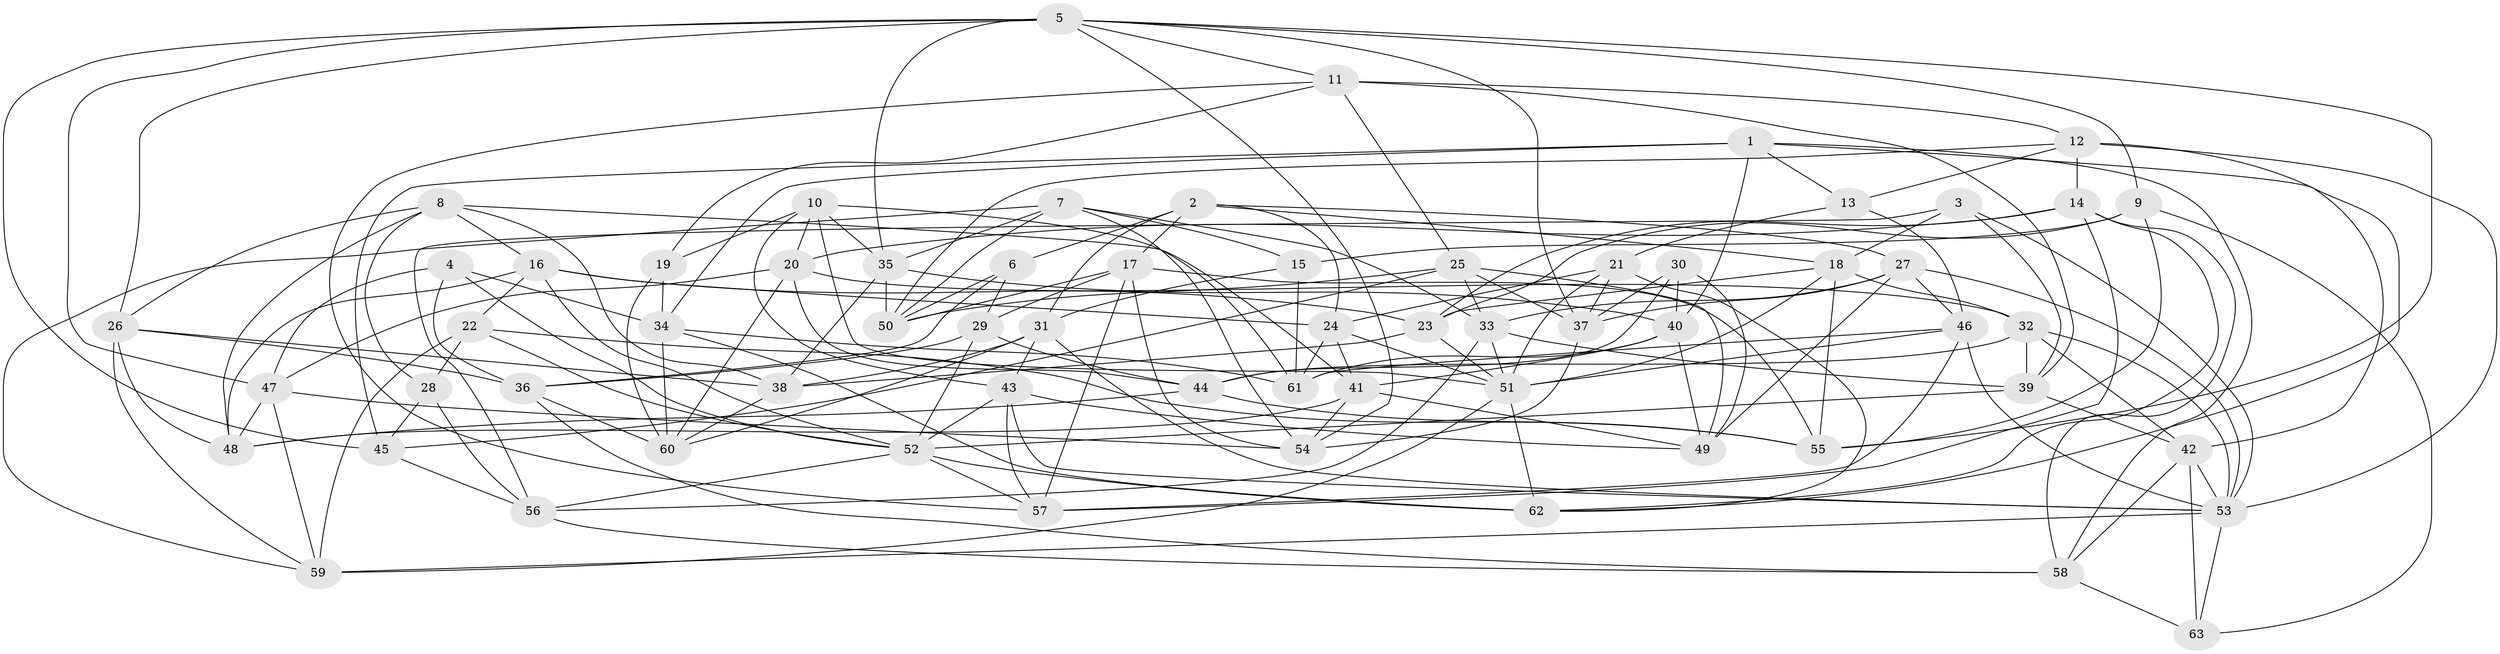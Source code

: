 // original degree distribution, {4: 1.0}
// Generated by graph-tools (version 1.1) at 2025/26/03/09/25 03:26:56]
// undirected, 63 vertices, 184 edges
graph export_dot {
graph [start="1"]
  node [color=gray90,style=filled];
  1;
  2;
  3;
  4;
  5;
  6;
  7;
  8;
  9;
  10;
  11;
  12;
  13;
  14;
  15;
  16;
  17;
  18;
  19;
  20;
  21;
  22;
  23;
  24;
  25;
  26;
  27;
  28;
  29;
  30;
  31;
  32;
  33;
  34;
  35;
  36;
  37;
  38;
  39;
  40;
  41;
  42;
  43;
  44;
  45;
  46;
  47;
  48;
  49;
  50;
  51;
  52;
  53;
  54;
  55;
  56;
  57;
  58;
  59;
  60;
  61;
  62;
  63;
  1 -- 13 [weight=1.0];
  1 -- 34 [weight=1.0];
  1 -- 40 [weight=1.0];
  1 -- 42 [weight=1.0];
  1 -- 45 [weight=1.0];
  1 -- 58 [weight=1.0];
  2 -- 6 [weight=1.0];
  2 -- 17 [weight=1.0];
  2 -- 18 [weight=1.0];
  2 -- 24 [weight=1.0];
  2 -- 27 [weight=1.0];
  2 -- 31 [weight=1.0];
  3 -- 18 [weight=1.0];
  3 -- 39 [weight=1.0];
  3 -- 53 [weight=1.0];
  3 -- 56 [weight=1.0];
  4 -- 34 [weight=1.0];
  4 -- 36 [weight=1.0];
  4 -- 47 [weight=1.0];
  4 -- 52 [weight=1.0];
  5 -- 9 [weight=2.0];
  5 -- 11 [weight=1.0];
  5 -- 26 [weight=1.0];
  5 -- 35 [weight=1.0];
  5 -- 37 [weight=1.0];
  5 -- 45 [weight=1.0];
  5 -- 47 [weight=1.0];
  5 -- 54 [weight=1.0];
  5 -- 55 [weight=1.0];
  6 -- 29 [weight=1.0];
  6 -- 36 [weight=1.0];
  6 -- 50 [weight=1.0];
  7 -- 15 [weight=1.0];
  7 -- 33 [weight=1.0];
  7 -- 35 [weight=1.0];
  7 -- 50 [weight=1.0];
  7 -- 54 [weight=1.0];
  7 -- 59 [weight=1.0];
  8 -- 16 [weight=1.0];
  8 -- 26 [weight=1.0];
  8 -- 28 [weight=1.0];
  8 -- 38 [weight=1.0];
  8 -- 41 [weight=1.0];
  8 -- 48 [weight=1.0];
  9 -- 15 [weight=1.0];
  9 -- 23 [weight=1.0];
  9 -- 55 [weight=1.0];
  9 -- 63 [weight=1.0];
  10 -- 19 [weight=1.0];
  10 -- 20 [weight=1.0];
  10 -- 35 [weight=1.0];
  10 -- 43 [weight=1.0];
  10 -- 51 [weight=1.0];
  10 -- 61 [weight=1.0];
  11 -- 12 [weight=1.0];
  11 -- 19 [weight=1.0];
  11 -- 25 [weight=1.0];
  11 -- 39 [weight=1.0];
  11 -- 57 [weight=1.0];
  12 -- 13 [weight=1.0];
  12 -- 14 [weight=1.0];
  12 -- 50 [weight=1.0];
  12 -- 53 [weight=1.0];
  12 -- 62 [weight=1.0];
  13 -- 21 [weight=1.0];
  13 -- 46 [weight=1.0];
  14 -- 20 [weight=1.0];
  14 -- 23 [weight=1.0];
  14 -- 57 [weight=1.0];
  14 -- 58 [weight=1.0];
  14 -- 62 [weight=1.0];
  15 -- 31 [weight=1.0];
  15 -- 61 [weight=1.0];
  16 -- 22 [weight=1.0];
  16 -- 23 [weight=1.0];
  16 -- 24 [weight=1.0];
  16 -- 48 [weight=1.0];
  16 -- 52 [weight=1.0];
  17 -- 29 [weight=1.0];
  17 -- 50 [weight=1.0];
  17 -- 54 [weight=1.0];
  17 -- 55 [weight=1.0];
  17 -- 57 [weight=1.0];
  18 -- 23 [weight=1.0];
  18 -- 32 [weight=1.0];
  18 -- 51 [weight=1.0];
  18 -- 55 [weight=1.0];
  19 -- 34 [weight=1.0];
  19 -- 60 [weight=1.0];
  20 -- 32 [weight=1.0];
  20 -- 44 [weight=1.0];
  20 -- 47 [weight=1.0];
  20 -- 60 [weight=1.0];
  21 -- 24 [weight=1.0];
  21 -- 37 [weight=1.0];
  21 -- 51 [weight=2.0];
  21 -- 62 [weight=1.0];
  22 -- 28 [weight=2.0];
  22 -- 52 [weight=1.0];
  22 -- 55 [weight=1.0];
  22 -- 59 [weight=1.0];
  23 -- 38 [weight=1.0];
  23 -- 51 [weight=1.0];
  24 -- 41 [weight=1.0];
  24 -- 51 [weight=1.0];
  24 -- 61 [weight=1.0];
  25 -- 33 [weight=1.0];
  25 -- 37 [weight=1.0];
  25 -- 45 [weight=1.0];
  25 -- 49 [weight=1.0];
  25 -- 50 [weight=1.0];
  26 -- 36 [weight=1.0];
  26 -- 38 [weight=1.0];
  26 -- 48 [weight=1.0];
  26 -- 59 [weight=1.0];
  27 -- 33 [weight=1.0];
  27 -- 37 [weight=1.0];
  27 -- 46 [weight=1.0];
  27 -- 49 [weight=1.0];
  27 -- 53 [weight=1.0];
  28 -- 45 [weight=2.0];
  28 -- 56 [weight=1.0];
  29 -- 36 [weight=1.0];
  29 -- 44 [weight=1.0];
  29 -- 52 [weight=2.0];
  30 -- 37 [weight=1.0];
  30 -- 40 [weight=1.0];
  30 -- 44 [weight=1.0];
  30 -- 49 [weight=1.0];
  31 -- 38 [weight=1.0];
  31 -- 43 [weight=1.0];
  31 -- 53 [weight=1.0];
  31 -- 60 [weight=1.0];
  32 -- 39 [weight=1.0];
  32 -- 42 [weight=1.0];
  32 -- 44 [weight=1.0];
  32 -- 53 [weight=1.0];
  33 -- 39 [weight=1.0];
  33 -- 51 [weight=1.0];
  33 -- 56 [weight=1.0];
  34 -- 60 [weight=1.0];
  34 -- 61 [weight=1.0];
  34 -- 62 [weight=1.0];
  35 -- 38 [weight=1.0];
  35 -- 40 [weight=1.0];
  35 -- 50 [weight=1.0];
  36 -- 58 [weight=1.0];
  36 -- 60 [weight=1.0];
  37 -- 54 [weight=1.0];
  38 -- 60 [weight=1.0];
  39 -- 42 [weight=1.0];
  39 -- 52 [weight=1.0];
  40 -- 41 [weight=1.0];
  40 -- 49 [weight=1.0];
  40 -- 61 [weight=1.0];
  41 -- 48 [weight=1.0];
  41 -- 49 [weight=1.0];
  41 -- 54 [weight=1.0];
  42 -- 53 [weight=1.0];
  42 -- 58 [weight=1.0];
  42 -- 63 [weight=1.0];
  43 -- 49 [weight=1.0];
  43 -- 52 [weight=1.0];
  43 -- 53 [weight=1.0];
  43 -- 57 [weight=1.0];
  44 -- 48 [weight=1.0];
  44 -- 55 [weight=1.0];
  45 -- 56 [weight=1.0];
  46 -- 51 [weight=1.0];
  46 -- 53 [weight=1.0];
  46 -- 57 [weight=1.0];
  46 -- 61 [weight=1.0];
  47 -- 48 [weight=1.0];
  47 -- 54 [weight=1.0];
  47 -- 59 [weight=1.0];
  51 -- 59 [weight=1.0];
  51 -- 62 [weight=1.0];
  52 -- 56 [weight=1.0];
  52 -- 57 [weight=1.0];
  52 -- 62 [weight=1.0];
  53 -- 59 [weight=1.0];
  53 -- 63 [weight=1.0];
  56 -- 58 [weight=1.0];
  58 -- 63 [weight=1.0];
}
